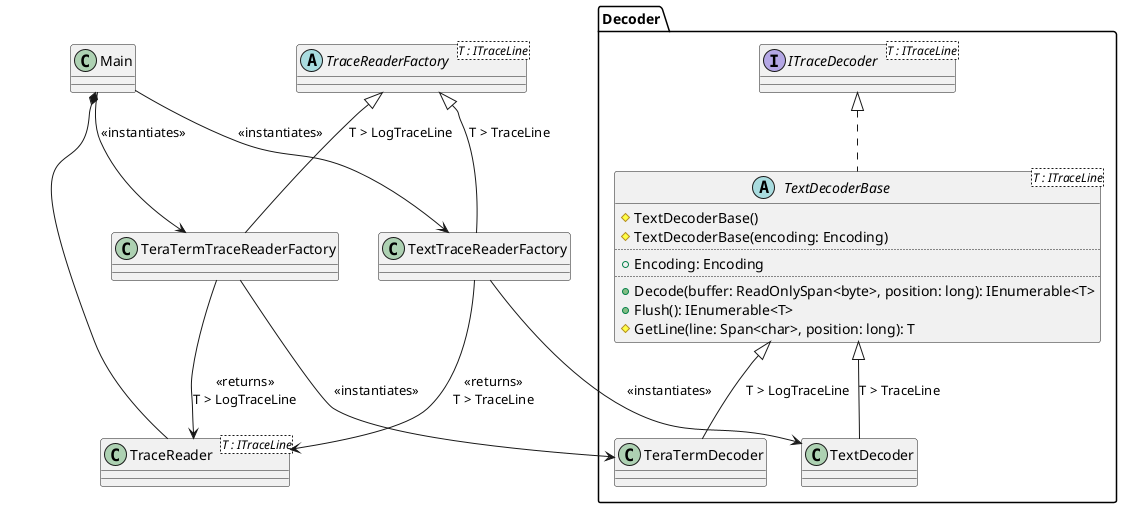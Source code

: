 @startuml TextDecoder
class Main

namespace Decoder {
    interface ITraceDecoder<T : ITraceLine>
    abstract class TextDecoderBase<T : ITraceLine> {
        #TextDecoderBase()
        #TextDecoderBase(encoding: Encoding)
        ..
        +Encoding: Encoding
        ..
        +Decode(buffer: ReadOnlySpan<byte>, position: long): IEnumerable<T>
        +Flush(): IEnumerable<T>
        #GetLine(line: Span<char>, position: long): T
    }

    class TextDecoder
    class TeraTermDecoder
}

Decoder.ITraceDecoder <|.. Decoder.TextDecoderBase
Decoder.TextDecoderBase <|-- Decoder.TextDecoder : T > TraceLine
Decoder.TextDecoderBase <|-- Decoder.TeraTermDecoder : T > LogTraceLine

abstract class TraceReaderFactory<T : ITraceLine>
class TraceReader<T : ITraceLine>
class TeraTermTraceReaderFactory
class TextTraceReaderFactory

TraceReaderFactory <|-- TextTraceReaderFactory : T > TraceLine
TraceReaderFactory <|-- TeraTermTraceReaderFactory : T > LogTraceLine

TextTraceReaderFactory --> Decoder.TextDecoder : <<instantiates>>
TextTraceReaderFactory --> TraceReader : <<returns>>\nT > TraceLine

TeraTermTraceReaderFactory --> Decoder.TeraTermDecoder : <<instantiates>>
TeraTermTraceReaderFactory --> TraceReader : <<returns>>\nT > LogTraceLine

Main --> TeraTermTraceReaderFactory : <<instantiates>>
Main --> TextTraceReaderFactory : <<instantiates>>
'Main *-- TraceReader
TraceReader --* Main
@enduml